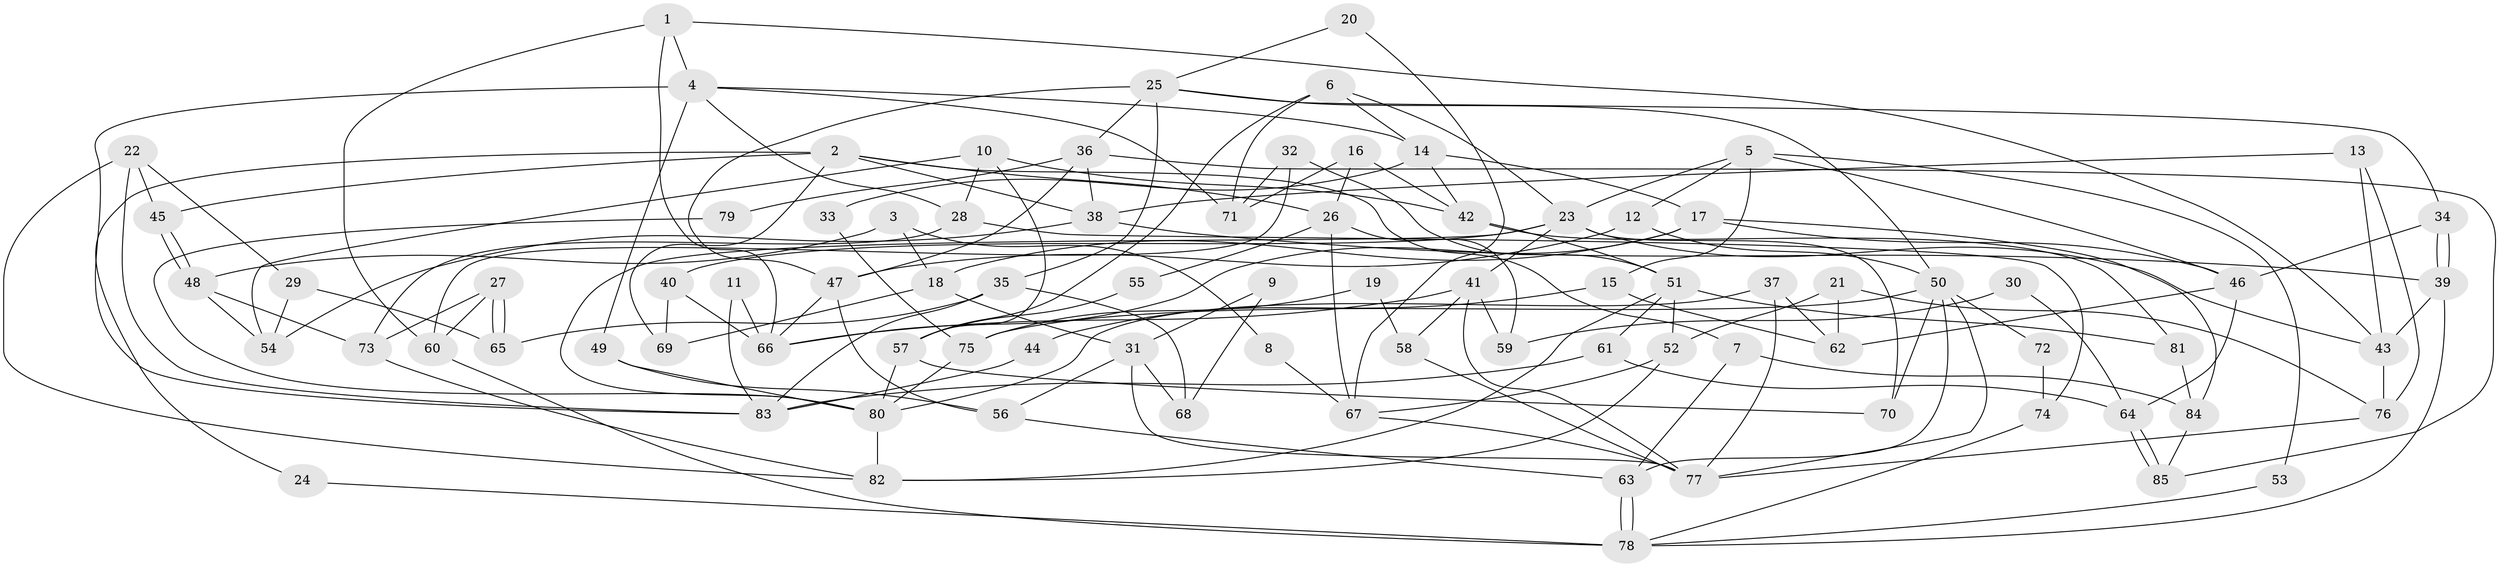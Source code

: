 // coarse degree distribution, {6: 0.10909090909090909, 7: 0.07272727272727272, 5: 0.2, 9: 0.09090909090909091, 3: 0.21818181818181817, 2: 0.2, 8: 0.05454545454545454, 4: 0.05454545454545454}
// Generated by graph-tools (version 1.1) at 2025/24/03/03/25 07:24:00]
// undirected, 85 vertices, 170 edges
graph export_dot {
graph [start="1"]
  node [color=gray90,style=filled];
  1;
  2;
  3;
  4;
  5;
  6;
  7;
  8;
  9;
  10;
  11;
  12;
  13;
  14;
  15;
  16;
  17;
  18;
  19;
  20;
  21;
  22;
  23;
  24;
  25;
  26;
  27;
  28;
  29;
  30;
  31;
  32;
  33;
  34;
  35;
  36;
  37;
  38;
  39;
  40;
  41;
  42;
  43;
  44;
  45;
  46;
  47;
  48;
  49;
  50;
  51;
  52;
  53;
  54;
  55;
  56;
  57;
  58;
  59;
  60;
  61;
  62;
  63;
  64;
  65;
  66;
  67;
  68;
  69;
  70;
  71;
  72;
  73;
  74;
  75;
  76;
  77;
  78;
  79;
  80;
  81;
  82;
  83;
  84;
  85;
  1 -- 4;
  1 -- 60;
  1 -- 43;
  1 -- 66;
  2 -- 38;
  2 -- 7;
  2 -- 24;
  2 -- 26;
  2 -- 45;
  2 -- 69;
  3 -- 18;
  3 -- 48;
  3 -- 8;
  4 -- 71;
  4 -- 83;
  4 -- 14;
  4 -- 28;
  4 -- 49;
  5 -- 46;
  5 -- 23;
  5 -- 12;
  5 -- 15;
  5 -- 53;
  6 -- 23;
  6 -- 14;
  6 -- 57;
  6 -- 71;
  7 -- 63;
  7 -- 84;
  8 -- 67;
  9 -- 31;
  9 -- 68;
  10 -- 54;
  10 -- 42;
  10 -- 28;
  10 -- 57;
  11 -- 66;
  11 -- 83;
  12 -- 50;
  12 -- 47;
  13 -- 76;
  13 -- 43;
  13 -- 38;
  14 -- 17;
  14 -- 33;
  14 -- 42;
  15 -- 62;
  15 -- 44;
  16 -- 26;
  16 -- 42;
  16 -- 71;
  17 -- 66;
  17 -- 18;
  17 -- 46;
  17 -- 84;
  18 -- 69;
  18 -- 31;
  19 -- 75;
  19 -- 58;
  20 -- 25;
  20 -- 67;
  21 -- 76;
  21 -- 62;
  21 -- 52;
  22 -- 45;
  22 -- 82;
  22 -- 29;
  22 -- 83;
  23 -- 43;
  23 -- 80;
  23 -- 40;
  23 -- 41;
  23 -- 70;
  24 -- 78;
  25 -- 47;
  25 -- 36;
  25 -- 34;
  25 -- 35;
  25 -- 50;
  26 -- 67;
  26 -- 55;
  26 -- 59;
  27 -- 60;
  27 -- 65;
  27 -- 65;
  27 -- 73;
  28 -- 73;
  28 -- 74;
  29 -- 54;
  29 -- 65;
  30 -- 64;
  30 -- 59;
  31 -- 77;
  31 -- 56;
  31 -- 68;
  32 -- 51;
  32 -- 71;
  32 -- 60;
  33 -- 75;
  34 -- 39;
  34 -- 39;
  34 -- 46;
  35 -- 65;
  35 -- 68;
  35 -- 83;
  36 -- 47;
  36 -- 85;
  36 -- 38;
  36 -- 79;
  37 -- 77;
  37 -- 80;
  37 -- 62;
  38 -- 39;
  38 -- 54;
  39 -- 43;
  39 -- 78;
  40 -- 66;
  40 -- 69;
  41 -- 66;
  41 -- 58;
  41 -- 59;
  41 -- 77;
  42 -- 51;
  42 -- 81;
  43 -- 76;
  44 -- 83;
  45 -- 48;
  45 -- 48;
  46 -- 62;
  46 -- 64;
  47 -- 56;
  47 -- 66;
  48 -- 73;
  48 -- 54;
  49 -- 80;
  49 -- 56;
  50 -- 70;
  50 -- 63;
  50 -- 72;
  50 -- 75;
  50 -- 77;
  51 -- 61;
  51 -- 52;
  51 -- 81;
  51 -- 82;
  52 -- 82;
  52 -- 67;
  53 -- 78;
  55 -- 57;
  56 -- 63;
  57 -- 70;
  57 -- 80;
  58 -- 77;
  60 -- 78;
  61 -- 64;
  61 -- 83;
  63 -- 78;
  63 -- 78;
  64 -- 85;
  64 -- 85;
  67 -- 77;
  72 -- 74;
  73 -- 82;
  74 -- 78;
  75 -- 80;
  76 -- 77;
  79 -- 80;
  80 -- 82;
  81 -- 84;
  84 -- 85;
}
